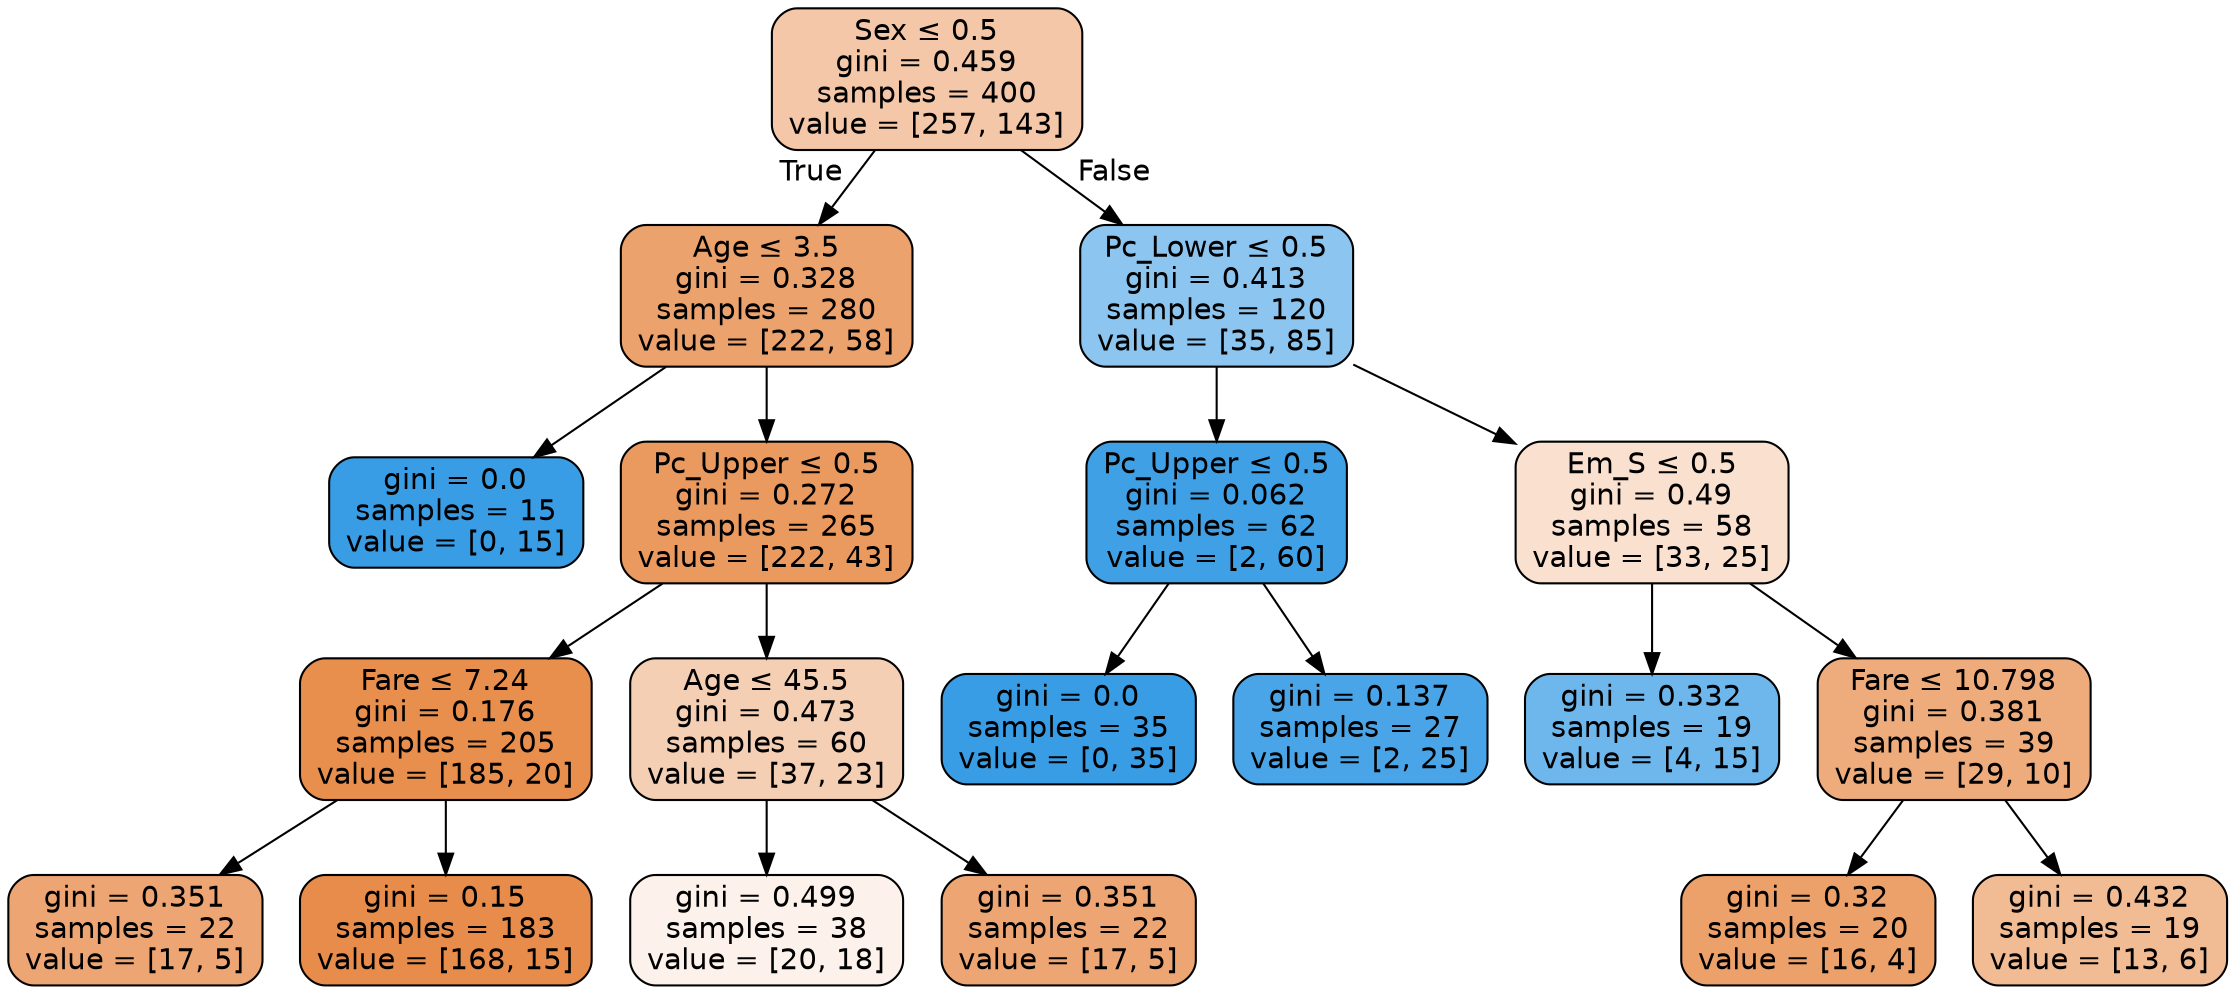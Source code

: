 digraph Tree {
node [shape=box, style="filled, rounded", color="black", fontname=helvetica] ;
edge [fontname=helvetica] ;
0 [label=<Sex &le; 0.5<br/>gini = 0.459<br/>samples = 400<br/>value = [257, 143]>, fillcolor="#f3c7a7"] ;
1 [label=<Age &le; 3.5<br/>gini = 0.328<br/>samples = 280<br/>value = [222, 58]>, fillcolor="#eca26d"] ;
0 -> 1 [labeldistance=2.5, labelangle=45, headlabel="True"] ;
2 [label=<gini = 0.0<br/>samples = 15<br/>value = [0, 15]>, fillcolor="#399de5"] ;
1 -> 2 ;
3 [label=<Pc_Upper &le; 0.5<br/>gini = 0.272<br/>samples = 265<br/>value = [222, 43]>, fillcolor="#ea995f"] ;
1 -> 3 ;
4 [label=<Fare &le; 7.24<br/>gini = 0.176<br/>samples = 205<br/>value = [185, 20]>, fillcolor="#e88f4e"] ;
3 -> 4 ;
5 [label=<gini = 0.351<br/>samples = 22<br/>value = [17, 5]>, fillcolor="#eda673"] ;
4 -> 5 ;
6 [label=<gini = 0.15<br/>samples = 183<br/>value = [168, 15]>, fillcolor="#e78c4b"] ;
4 -> 6 ;
7 [label=<Age &le; 45.5<br/>gini = 0.473<br/>samples = 60<br/>value = [37, 23]>, fillcolor="#f5cfb4"] ;
3 -> 7 ;
8 [label=<gini = 0.499<br/>samples = 38<br/>value = [20, 18]>, fillcolor="#fcf2eb"] ;
7 -> 8 ;
9 [label=<gini = 0.351<br/>samples = 22<br/>value = [17, 5]>, fillcolor="#eda673"] ;
7 -> 9 ;
10 [label=<Pc_Lower &le; 0.5<br/>gini = 0.413<br/>samples = 120<br/>value = [35, 85]>, fillcolor="#8bc5f0"] ;
0 -> 10 [labeldistance=2.5, labelangle=-45, headlabel="False"] ;
11 [label=<Pc_Upper &le; 0.5<br/>gini = 0.062<br/>samples = 62<br/>value = [2, 60]>, fillcolor="#40a0e6"] ;
10 -> 11 ;
12 [label=<gini = 0.0<br/>samples = 35<br/>value = [0, 35]>, fillcolor="#399de5"] ;
11 -> 12 ;
13 [label=<gini = 0.137<br/>samples = 27<br/>value = [2, 25]>, fillcolor="#49a5e7"] ;
11 -> 13 ;
14 [label=<Em_S &le; 0.5<br/>gini = 0.49<br/>samples = 58<br/>value = [33, 25]>, fillcolor="#f9e0cf"] ;
10 -> 14 ;
15 [label=<gini = 0.332<br/>samples = 19<br/>value = [4, 15]>, fillcolor="#6eb7ec"] ;
14 -> 15 ;
16 [label=<Fare &le; 10.798<br/>gini = 0.381<br/>samples = 39<br/>value = [29, 10]>, fillcolor="#eeac7d"] ;
14 -> 16 ;
17 [label=<gini = 0.32<br/>samples = 20<br/>value = [16, 4]>, fillcolor="#eca06a"] ;
16 -> 17 ;
18 [label=<gini = 0.432<br/>samples = 19<br/>value = [13, 6]>, fillcolor="#f1bb94"] ;
16 -> 18 ;
}